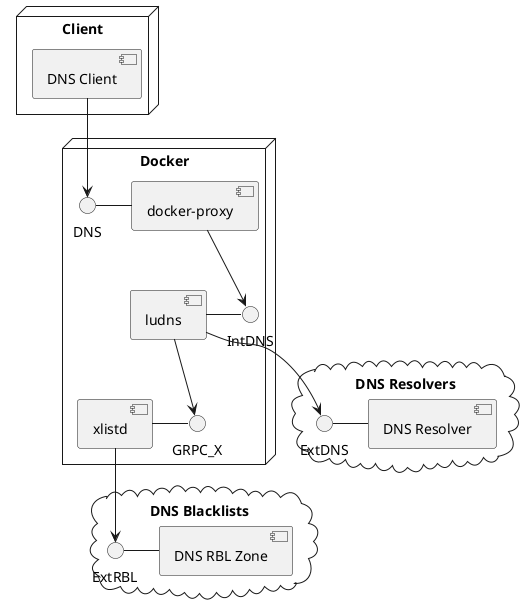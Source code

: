 @startuml

cloud "DNS Blacklists" {
 [DNS RBL Zone] -left- ExtRBL
}


cloud "DNS Resolvers" {
 [DNS Resolver] -left- ExtDNS
}

node "Docker" {
  [xlistd] --> [ExtRBL]
  [xlistd] - GRPC_X
  [ludns] --> GRPC_X
  [ludns] --> ExtDNS
  [ludns] - IntDNS

  [docker-proxy] --> IntDNS
  [docker-proxy] -left- DNS
}

node "Client" {
  [DNS Client] --> DNS
}

@enduml
